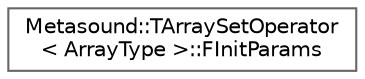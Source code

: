digraph "Graphical Class Hierarchy"
{
 // INTERACTIVE_SVG=YES
 // LATEX_PDF_SIZE
  bgcolor="transparent";
  edge [fontname=Helvetica,fontsize=10,labelfontname=Helvetica,labelfontsize=10];
  node [fontname=Helvetica,fontsize=10,shape=box,height=0.2,width=0.4];
  rankdir="LR";
  Node0 [id="Node000000",label="Metasound::TArraySetOperator\l\< ArrayType \>::FInitParams",height=0.2,width=0.4,color="grey40", fillcolor="white", style="filled",URL="$df/d76/structMetasound_1_1TArraySetOperator_1_1FInitParams.html",tooltip=" "];
}
